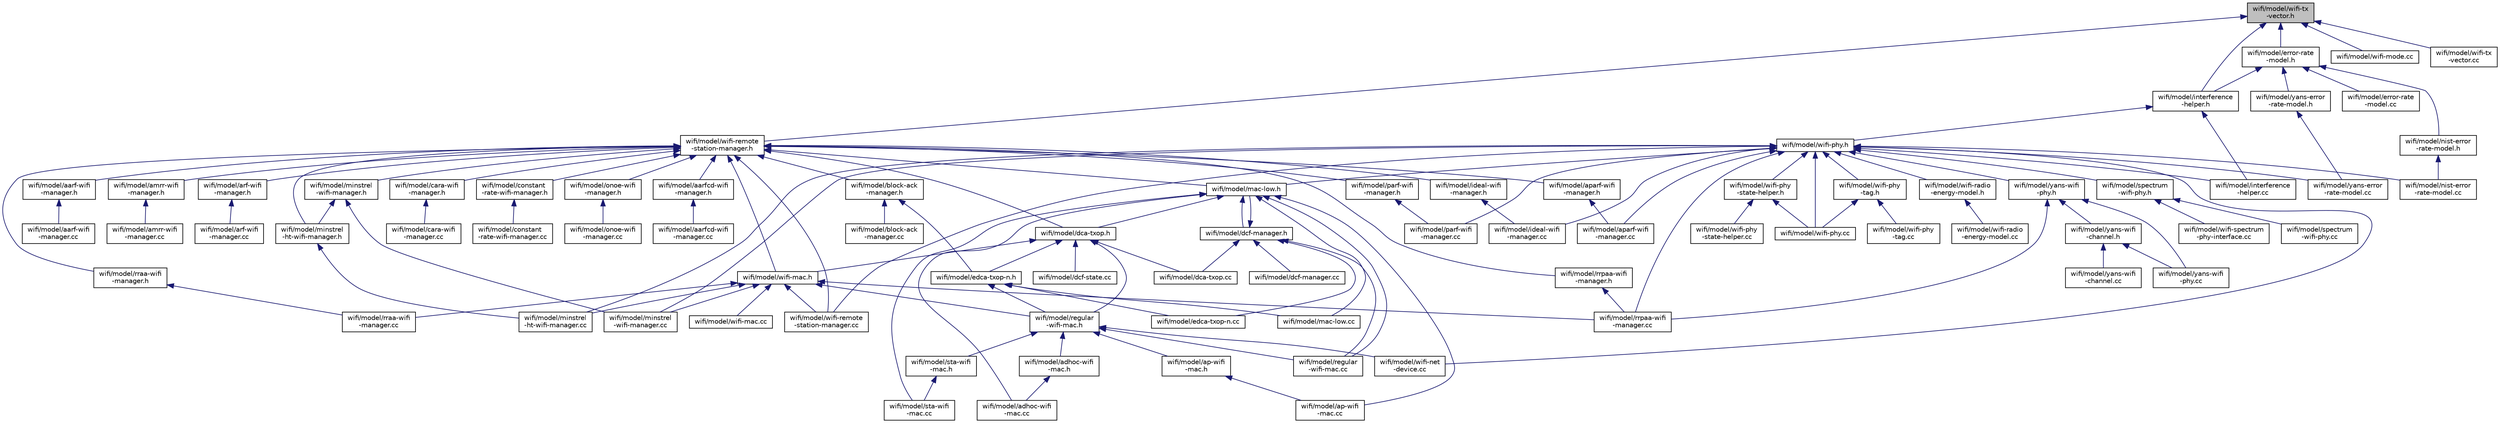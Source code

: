 digraph "wifi/model/wifi-tx-vector.h"
{
  edge [fontname="Helvetica",fontsize="10",labelfontname="Helvetica",labelfontsize="10"];
  node [fontname="Helvetica",fontsize="10",shape=record];
  Node1 [label="wifi/model/wifi-tx\l-vector.h",height=0.2,width=0.4,color="black", fillcolor="grey75", style="filled", fontcolor="black"];
  Node1 -> Node2 [dir="back",color="midnightblue",fontsize="10",style="solid"];
  Node2 [label="wifi/model/wifi-remote\l-station-manager.h",height=0.2,width=0.4,color="black", fillcolor="white", style="filled",URL="$de/db6/wifi-remote-station-manager_8h.html"];
  Node2 -> Node3 [dir="back",color="midnightblue",fontsize="10",style="solid"];
  Node3 [label="wifi/model/aarf-wifi\l-manager.h",height=0.2,width=0.4,color="black", fillcolor="white", style="filled",URL="$da/d33/aarf-wifi-manager_8h.html"];
  Node3 -> Node4 [dir="back",color="midnightblue",fontsize="10",style="solid"];
  Node4 [label="wifi/model/aarf-wifi\l-manager.cc",height=0.2,width=0.4,color="black", fillcolor="white", style="filled",URL="$dc/d91/aarf-wifi-manager_8cc.html"];
  Node2 -> Node5 [dir="back",color="midnightblue",fontsize="10",style="solid"];
  Node5 [label="wifi/model/aarfcd-wifi\l-manager.h",height=0.2,width=0.4,color="black", fillcolor="white", style="filled",URL="$de/dda/aarfcd-wifi-manager_8h.html"];
  Node5 -> Node6 [dir="back",color="midnightblue",fontsize="10",style="solid"];
  Node6 [label="wifi/model/aarfcd-wifi\l-manager.cc",height=0.2,width=0.4,color="black", fillcolor="white", style="filled",URL="$de/de1/aarfcd-wifi-manager_8cc.html"];
  Node2 -> Node7 [dir="back",color="midnightblue",fontsize="10",style="solid"];
  Node7 [label="wifi/model/wifi-mac.h",height=0.2,width=0.4,color="black", fillcolor="white", style="filled",URL="$df/db0/wifi-mac_8h.html"];
  Node7 -> Node8 [dir="back",color="midnightblue",fontsize="10",style="solid"];
  Node8 [label="wifi/model/regular\l-wifi-mac.h",height=0.2,width=0.4,color="black", fillcolor="white", style="filled",URL="$db/df5/regular-wifi-mac_8h.html"];
  Node8 -> Node9 [dir="back",color="midnightblue",fontsize="10",style="solid"];
  Node9 [label="wifi/model/adhoc-wifi\l-mac.h",height=0.2,width=0.4,color="black", fillcolor="white", style="filled",URL="$d9/daa/adhoc-wifi-mac_8h.html"];
  Node9 -> Node10 [dir="back",color="midnightblue",fontsize="10",style="solid"];
  Node10 [label="wifi/model/adhoc-wifi\l-mac.cc",height=0.2,width=0.4,color="black", fillcolor="white", style="filled",URL="$d5/d56/adhoc-wifi-mac_8cc.html"];
  Node8 -> Node11 [dir="back",color="midnightblue",fontsize="10",style="solid"];
  Node11 [label="wifi/model/ap-wifi\l-mac.h",height=0.2,width=0.4,color="black", fillcolor="white", style="filled",URL="$da/d51/ap-wifi-mac_8h.html"];
  Node11 -> Node12 [dir="back",color="midnightblue",fontsize="10",style="solid"];
  Node12 [label="wifi/model/ap-wifi\l-mac.cc",height=0.2,width=0.4,color="black", fillcolor="white", style="filled",URL="$da/d2b/ap-wifi-mac_8cc.html"];
  Node8 -> Node13 [dir="back",color="midnightblue",fontsize="10",style="solid"];
  Node13 [label="wifi/model/regular\l-wifi-mac.cc",height=0.2,width=0.4,color="black", fillcolor="white", style="filled",URL="$d7/d72/regular-wifi-mac_8cc.html"];
  Node8 -> Node14 [dir="back",color="midnightblue",fontsize="10",style="solid"];
  Node14 [label="wifi/model/sta-wifi\l-mac.h",height=0.2,width=0.4,color="black", fillcolor="white", style="filled",URL="$d0/d96/sta-wifi-mac_8h.html"];
  Node14 -> Node15 [dir="back",color="midnightblue",fontsize="10",style="solid"];
  Node15 [label="wifi/model/sta-wifi\l-mac.cc",height=0.2,width=0.4,color="black", fillcolor="white", style="filled",URL="$dd/d2f/sta-wifi-mac_8cc.html"];
  Node8 -> Node16 [dir="back",color="midnightblue",fontsize="10",style="solid"];
  Node16 [label="wifi/model/wifi-net\l-device.cc",height=0.2,width=0.4,color="black", fillcolor="white", style="filled",URL="$df/dcd/wifi-net-device_8cc.html"];
  Node7 -> Node17 [dir="back",color="midnightblue",fontsize="10",style="solid"];
  Node17 [label="wifi/model/minstrel\l-ht-wifi-manager.cc",height=0.2,width=0.4,color="black", fillcolor="white", style="filled",URL="$d2/da0/minstrel-ht-wifi-manager_8cc.html"];
  Node7 -> Node18 [dir="back",color="midnightblue",fontsize="10",style="solid"];
  Node18 [label="wifi/model/minstrel\l-wifi-manager.cc",height=0.2,width=0.4,color="black", fillcolor="white", style="filled",URL="$d1/d3d/minstrel-wifi-manager_8cc.html"];
  Node7 -> Node19 [dir="back",color="midnightblue",fontsize="10",style="solid"];
  Node19 [label="wifi/model/rraa-wifi\l-manager.cc",height=0.2,width=0.4,color="black", fillcolor="white", style="filled",URL="$d0/d7f/rraa-wifi-manager_8cc.html"];
  Node7 -> Node20 [dir="back",color="midnightblue",fontsize="10",style="solid"];
  Node20 [label="wifi/model/rrpaa-wifi\l-manager.cc",height=0.2,width=0.4,color="black", fillcolor="white", style="filled",URL="$d3/d23/rrpaa-wifi-manager_8cc.html"];
  Node7 -> Node21 [dir="back",color="midnightblue",fontsize="10",style="solid"];
  Node21 [label="wifi/model/wifi-mac.cc",height=0.2,width=0.4,color="black", fillcolor="white", style="filled",URL="$d7/d78/wifi-mac_8cc.html"];
  Node7 -> Node22 [dir="back",color="midnightblue",fontsize="10",style="solid"];
  Node22 [label="wifi/model/wifi-remote\l-station-manager.cc",height=0.2,width=0.4,color="black", fillcolor="white", style="filled",URL="$d4/d48/wifi-remote-station-manager_8cc.html"];
  Node2 -> Node23 [dir="back",color="midnightblue",fontsize="10",style="solid"];
  Node23 [label="wifi/model/mac-low.h",height=0.2,width=0.4,color="black", fillcolor="white", style="filled",URL="$db/d17/mac-low_8h.html"];
  Node23 -> Node24 [dir="back",color="midnightblue",fontsize="10",style="solid"];
  Node24 [label="wifi/model/dca-txop.h",height=0.2,width=0.4,color="black", fillcolor="white", style="filled",URL="$d3/d11/dca-txop_8h.html"];
  Node24 -> Node7 [dir="back",color="midnightblue",fontsize="10",style="solid"];
  Node24 -> Node8 [dir="back",color="midnightblue",fontsize="10",style="solid"];
  Node24 -> Node25 [dir="back",color="midnightblue",fontsize="10",style="solid"];
  Node25 [label="wifi/model/edca-txop-n.h",height=0.2,width=0.4,color="black", fillcolor="white", style="filled",URL="$d2/d00/edca-txop-n_8h.html"];
  Node25 -> Node8 [dir="back",color="midnightblue",fontsize="10",style="solid"];
  Node25 -> Node26 [dir="back",color="midnightblue",fontsize="10",style="solid"];
  Node26 [label="wifi/model/edca-txop-n.cc",height=0.2,width=0.4,color="black", fillcolor="white", style="filled",URL="$d4/d78/edca-txop-n_8cc.html"];
  Node25 -> Node27 [dir="back",color="midnightblue",fontsize="10",style="solid"];
  Node27 [label="wifi/model/mac-low.cc",height=0.2,width=0.4,color="black", fillcolor="white", style="filled",URL="$da/d35/mac-low_8cc.html"];
  Node24 -> Node28 [dir="back",color="midnightblue",fontsize="10",style="solid"];
  Node28 [label="wifi/model/dca-txop.cc",height=0.2,width=0.4,color="black", fillcolor="white", style="filled",URL="$d5/d9e/dca-txop_8cc.html"];
  Node24 -> Node29 [dir="back",color="midnightblue",fontsize="10",style="solid"];
  Node29 [label="wifi/model/dcf-state.cc",height=0.2,width=0.4,color="black", fillcolor="white", style="filled",URL="$de/d5d/dcf-state_8cc.html"];
  Node23 -> Node30 [dir="back",color="midnightblue",fontsize="10",style="solid"];
  Node30 [label="wifi/model/dcf-manager.h",height=0.2,width=0.4,color="black", fillcolor="white", style="filled",URL="$d5/d53/dcf-manager_8h.html"];
  Node30 -> Node23 [dir="back",color="midnightblue",fontsize="10",style="solid"];
  Node30 -> Node28 [dir="back",color="midnightblue",fontsize="10",style="solid"];
  Node30 -> Node31 [dir="back",color="midnightblue",fontsize="10",style="solid"];
  Node31 [label="wifi/model/dcf-manager.cc",height=0.2,width=0.4,color="black", fillcolor="white", style="filled",URL="$d7/d8c/dcf-manager_8cc.html"];
  Node30 -> Node26 [dir="back",color="midnightblue",fontsize="10",style="solid"];
  Node30 -> Node13 [dir="back",color="midnightblue",fontsize="10",style="solid"];
  Node23 -> Node10 [dir="back",color="midnightblue",fontsize="10",style="solid"];
  Node23 -> Node12 [dir="back",color="midnightblue",fontsize="10",style="solid"];
  Node23 -> Node27 [dir="back",color="midnightblue",fontsize="10",style="solid"];
  Node23 -> Node13 [dir="back",color="midnightblue",fontsize="10",style="solid"];
  Node23 -> Node15 [dir="back",color="midnightblue",fontsize="10",style="solid"];
  Node2 -> Node24 [dir="back",color="midnightblue",fontsize="10",style="solid"];
  Node2 -> Node32 [dir="back",color="midnightblue",fontsize="10",style="solid"];
  Node32 [label="wifi/model/block-ack\l-manager.h",height=0.2,width=0.4,color="black", fillcolor="white", style="filled",URL="$d6/dd5/block-ack-manager_8h.html"];
  Node32 -> Node25 [dir="back",color="midnightblue",fontsize="10",style="solid"];
  Node32 -> Node33 [dir="back",color="midnightblue",fontsize="10",style="solid"];
  Node33 [label="wifi/model/block-ack\l-manager.cc",height=0.2,width=0.4,color="black", fillcolor="white", style="filled",URL="$df/d3a/block-ack-manager_8cc.html"];
  Node2 -> Node34 [dir="back",color="midnightblue",fontsize="10",style="solid"];
  Node34 [label="wifi/model/amrr-wifi\l-manager.h",height=0.2,width=0.4,color="black", fillcolor="white", style="filled",URL="$d6/dac/amrr-wifi-manager_8h.html"];
  Node34 -> Node35 [dir="back",color="midnightblue",fontsize="10",style="solid"];
  Node35 [label="wifi/model/amrr-wifi\l-manager.cc",height=0.2,width=0.4,color="black", fillcolor="white", style="filled",URL="$d3/d91/amrr-wifi-manager_8cc.html"];
  Node2 -> Node36 [dir="back",color="midnightblue",fontsize="10",style="solid"];
  Node36 [label="wifi/model/aparf-wifi\l-manager.h",height=0.2,width=0.4,color="black", fillcolor="white", style="filled",URL="$d9/dd9/aparf-wifi-manager_8h.html"];
  Node36 -> Node37 [dir="back",color="midnightblue",fontsize="10",style="solid"];
  Node37 [label="wifi/model/aparf-wifi\l-manager.cc",height=0.2,width=0.4,color="black", fillcolor="white", style="filled",URL="$d9/dc4/aparf-wifi-manager_8cc.html"];
  Node2 -> Node38 [dir="back",color="midnightblue",fontsize="10",style="solid"];
  Node38 [label="wifi/model/arf-wifi\l-manager.h",height=0.2,width=0.4,color="black", fillcolor="white", style="filled",URL="$d5/d26/arf-wifi-manager_8h.html"];
  Node38 -> Node39 [dir="back",color="midnightblue",fontsize="10",style="solid"];
  Node39 [label="wifi/model/arf-wifi\l-manager.cc",height=0.2,width=0.4,color="black", fillcolor="white", style="filled",URL="$de/d4a/arf-wifi-manager_8cc.html"];
  Node2 -> Node40 [dir="back",color="midnightblue",fontsize="10",style="solid"];
  Node40 [label="wifi/model/cara-wifi\l-manager.h",height=0.2,width=0.4,color="black", fillcolor="white", style="filled",URL="$df/d55/cara-wifi-manager_8h.html"];
  Node40 -> Node41 [dir="back",color="midnightblue",fontsize="10",style="solid"];
  Node41 [label="wifi/model/cara-wifi\l-manager.cc",height=0.2,width=0.4,color="black", fillcolor="white", style="filled",URL="$db/d93/cara-wifi-manager_8cc.html"];
  Node2 -> Node42 [dir="back",color="midnightblue",fontsize="10",style="solid"];
  Node42 [label="wifi/model/constant\l-rate-wifi-manager.h",height=0.2,width=0.4,color="black", fillcolor="white", style="filled",URL="$d4/d4f/constant-rate-wifi-manager_8h.html"];
  Node42 -> Node43 [dir="back",color="midnightblue",fontsize="10",style="solid"];
  Node43 [label="wifi/model/constant\l-rate-wifi-manager.cc",height=0.2,width=0.4,color="black", fillcolor="white", style="filled",URL="$d8/db1/constant-rate-wifi-manager_8cc.html"];
  Node2 -> Node44 [dir="back",color="midnightblue",fontsize="10",style="solid"];
  Node44 [label="wifi/model/ideal-wifi\l-manager.h",height=0.2,width=0.4,color="black", fillcolor="white", style="filled",URL="$df/d6e/ideal-wifi-manager_8h.html"];
  Node44 -> Node45 [dir="back",color="midnightblue",fontsize="10",style="solid"];
  Node45 [label="wifi/model/ideal-wifi\l-manager.cc",height=0.2,width=0.4,color="black", fillcolor="white", style="filled",URL="$d8/d99/ideal-wifi-manager_8cc.html"];
  Node2 -> Node46 [dir="back",color="midnightblue",fontsize="10",style="solid"];
  Node46 [label="wifi/model/minstrel\l-ht-wifi-manager.h",height=0.2,width=0.4,color="black", fillcolor="white", style="filled",URL="$d0/da2/minstrel-ht-wifi-manager_8h.html"];
  Node46 -> Node17 [dir="back",color="midnightblue",fontsize="10",style="solid"];
  Node2 -> Node47 [dir="back",color="midnightblue",fontsize="10",style="solid"];
  Node47 [label="wifi/model/minstrel\l-wifi-manager.h",height=0.2,width=0.4,color="black", fillcolor="white", style="filled",URL="$db/d8e/minstrel-wifi-manager_8h.html"];
  Node47 -> Node46 [dir="back",color="midnightblue",fontsize="10",style="solid"];
  Node47 -> Node18 [dir="back",color="midnightblue",fontsize="10",style="solid"];
  Node2 -> Node48 [dir="back",color="midnightblue",fontsize="10",style="solid"];
  Node48 [label="wifi/model/onoe-wifi\l-manager.h",height=0.2,width=0.4,color="black", fillcolor="white", style="filled",URL="$da/d3b/onoe-wifi-manager_8h.html"];
  Node48 -> Node49 [dir="back",color="midnightblue",fontsize="10",style="solid"];
  Node49 [label="wifi/model/onoe-wifi\l-manager.cc",height=0.2,width=0.4,color="black", fillcolor="white", style="filled",URL="$d5/d07/onoe-wifi-manager_8cc.html"];
  Node2 -> Node50 [dir="back",color="midnightblue",fontsize="10",style="solid"];
  Node50 [label="wifi/model/parf-wifi\l-manager.h",height=0.2,width=0.4,color="black", fillcolor="white", style="filled",URL="$d2/d2e/parf-wifi-manager_8h.html"];
  Node50 -> Node51 [dir="back",color="midnightblue",fontsize="10",style="solid"];
  Node51 [label="wifi/model/parf-wifi\l-manager.cc",height=0.2,width=0.4,color="black", fillcolor="white", style="filled",URL="$d3/d45/parf-wifi-manager_8cc.html"];
  Node2 -> Node52 [dir="back",color="midnightblue",fontsize="10",style="solid"];
  Node52 [label="wifi/model/rraa-wifi\l-manager.h",height=0.2,width=0.4,color="black", fillcolor="white", style="filled",URL="$d9/dc2/rraa-wifi-manager_8h.html"];
  Node52 -> Node19 [dir="back",color="midnightblue",fontsize="10",style="solid"];
  Node2 -> Node53 [dir="back",color="midnightblue",fontsize="10",style="solid"];
  Node53 [label="wifi/model/rrpaa-wifi\l-manager.h",height=0.2,width=0.4,color="black", fillcolor="white", style="filled",URL="$da/de5/rrpaa-wifi-manager_8h.html"];
  Node53 -> Node20 [dir="back",color="midnightblue",fontsize="10",style="solid"];
  Node2 -> Node22 [dir="back",color="midnightblue",fontsize="10",style="solid"];
  Node1 -> Node54 [dir="back",color="midnightblue",fontsize="10",style="solid"];
  Node54 [label="wifi/model/interference\l-helper.h",height=0.2,width=0.4,color="black", fillcolor="white", style="filled",URL="$d7/d62/interference-helper_8h.html"];
  Node54 -> Node55 [dir="back",color="midnightblue",fontsize="10",style="solid"];
  Node55 [label="wifi/model/wifi-phy.h",height=0.2,width=0.4,color="black", fillcolor="white", style="filled",URL="$d5/d72/wifi-phy_8h.html"];
  Node55 -> Node23 [dir="back",color="midnightblue",fontsize="10",style="solid"];
  Node55 -> Node37 [dir="back",color="midnightblue",fontsize="10",style="solid"];
  Node55 -> Node45 [dir="back",color="midnightblue",fontsize="10",style="solid"];
  Node55 -> Node56 [dir="back",color="midnightblue",fontsize="10",style="solid"];
  Node56 [label="wifi/model/interference\l-helper.cc",height=0.2,width=0.4,color="black", fillcolor="white", style="filled",URL="$d7/df0/interference-helper_8cc.html"];
  Node55 -> Node17 [dir="back",color="midnightblue",fontsize="10",style="solid"];
  Node55 -> Node18 [dir="back",color="midnightblue",fontsize="10",style="solid"];
  Node55 -> Node57 [dir="back",color="midnightblue",fontsize="10",style="solid"];
  Node57 [label="wifi/model/nist-error\l-rate-model.cc",height=0.2,width=0.4,color="black", fillcolor="white", style="filled",URL="$dc/db2/nist-error-rate-model_8cc.html"];
  Node55 -> Node51 [dir="back",color="midnightblue",fontsize="10",style="solid"];
  Node55 -> Node58 [dir="back",color="midnightblue",fontsize="10",style="solid"];
  Node58 [label="wifi/model/yans-wifi\l-phy.h",height=0.2,width=0.4,color="black", fillcolor="white", style="filled",URL="$dd/d0f/yans-wifi-phy_8h.html"];
  Node58 -> Node20 [dir="back",color="midnightblue",fontsize="10",style="solid"];
  Node58 -> Node59 [dir="back",color="midnightblue",fontsize="10",style="solid"];
  Node59 [label="wifi/model/yans-wifi\l-channel.h",height=0.2,width=0.4,color="black", fillcolor="white", style="filled",URL="$d1/dd4/yans-wifi-channel_8h.html"];
  Node59 -> Node60 [dir="back",color="midnightblue",fontsize="10",style="solid"];
  Node60 [label="wifi/model/yans-wifi\l-channel.cc",height=0.2,width=0.4,color="black", fillcolor="white", style="filled",URL="$df/d11/yans-wifi-channel_8cc.html"];
  Node59 -> Node61 [dir="back",color="midnightblue",fontsize="10",style="solid"];
  Node61 [label="wifi/model/yans-wifi\l-phy.cc",height=0.2,width=0.4,color="black", fillcolor="white", style="filled",URL="$d5/df7/yans-wifi-phy_8cc.html"];
  Node58 -> Node61 [dir="back",color="midnightblue",fontsize="10",style="solid"];
  Node55 -> Node20 [dir="back",color="midnightblue",fontsize="10",style="solid"];
  Node55 -> Node62 [dir="back",color="midnightblue",fontsize="10",style="solid"];
  Node62 [label="wifi/model/spectrum\l-wifi-phy.h",height=0.2,width=0.4,color="black", fillcolor="white", style="filled",URL="$d7/d92/spectrum-wifi-phy_8h.html"];
  Node62 -> Node63 [dir="back",color="midnightblue",fontsize="10",style="solid"];
  Node63 [label="wifi/model/spectrum\l-wifi-phy.cc",height=0.2,width=0.4,color="black", fillcolor="white", style="filled",URL="$d2/db6/spectrum-wifi-phy_8cc.html"];
  Node62 -> Node64 [dir="back",color="midnightblue",fontsize="10",style="solid"];
  Node64 [label="wifi/model/wifi-spectrum\l-phy-interface.cc",height=0.2,width=0.4,color="black", fillcolor="white", style="filled",URL="$de/d25/wifi-spectrum-phy-interface_8cc.html"];
  Node55 -> Node16 [dir="back",color="midnightblue",fontsize="10",style="solid"];
  Node55 -> Node65 [dir="back",color="midnightblue",fontsize="10",style="solid"];
  Node65 [label="wifi/model/wifi-phy\l-state-helper.h",height=0.2,width=0.4,color="black", fillcolor="white", style="filled",URL="$d6/dec/wifi-phy-state-helper_8h.html"];
  Node65 -> Node66 [dir="back",color="midnightblue",fontsize="10",style="solid"];
  Node66 [label="wifi/model/wifi-phy\l-state-helper.cc",height=0.2,width=0.4,color="black", fillcolor="white", style="filled",URL="$dc/d7f/wifi-phy-state-helper_8cc.html"];
  Node65 -> Node67 [dir="back",color="midnightblue",fontsize="10",style="solid"];
  Node67 [label="wifi/model/wifi-phy.cc",height=0.2,width=0.4,color="black", fillcolor="white", style="filled",URL="$d0/d7d/wifi-phy_8cc.html"];
  Node55 -> Node68 [dir="back",color="midnightblue",fontsize="10",style="solid"];
  Node68 [label="wifi/model/wifi-phy\l-tag.h",height=0.2,width=0.4,color="black", fillcolor="white", style="filled",URL="$d3/d6b/wifi-phy-tag_8h.html"];
  Node68 -> Node69 [dir="back",color="midnightblue",fontsize="10",style="solid"];
  Node69 [label="wifi/model/wifi-phy\l-tag.cc",height=0.2,width=0.4,color="black", fillcolor="white", style="filled",URL="$db/d52/wifi-phy-tag_8cc.html"];
  Node68 -> Node67 [dir="back",color="midnightblue",fontsize="10",style="solid"];
  Node55 -> Node67 [dir="back",color="midnightblue",fontsize="10",style="solid"];
  Node55 -> Node70 [dir="back",color="midnightblue",fontsize="10",style="solid"];
  Node70 [label="wifi/model/wifi-radio\l-energy-model.h",height=0.2,width=0.4,color="black", fillcolor="white", style="filled",URL="$d2/d7f/wifi-radio-energy-model_8h.html"];
  Node70 -> Node71 [dir="back",color="midnightblue",fontsize="10",style="solid"];
  Node71 [label="wifi/model/wifi-radio\l-energy-model.cc",height=0.2,width=0.4,color="black", fillcolor="white", style="filled",URL="$de/d4d/wifi-radio-energy-model_8cc.html"];
  Node55 -> Node22 [dir="back",color="midnightblue",fontsize="10",style="solid"];
  Node55 -> Node72 [dir="back",color="midnightblue",fontsize="10",style="solid"];
  Node72 [label="wifi/model/yans-error\l-rate-model.cc",height=0.2,width=0.4,color="black", fillcolor="white", style="filled",URL="$d0/dec/yans-error-rate-model_8cc.html"];
  Node54 -> Node56 [dir="back",color="midnightblue",fontsize="10",style="solid"];
  Node1 -> Node73 [dir="back",color="midnightblue",fontsize="10",style="solid"];
  Node73 [label="wifi/model/error-rate\l-model.h",height=0.2,width=0.4,color="black", fillcolor="white", style="filled",URL="$df/de2/error-rate-model_8h.html"];
  Node73 -> Node54 [dir="back",color="midnightblue",fontsize="10",style="solid"];
  Node73 -> Node74 [dir="back",color="midnightblue",fontsize="10",style="solid"];
  Node74 [label="wifi/model/error-rate\l-model.cc",height=0.2,width=0.4,color="black", fillcolor="white", style="filled",URL="$d6/d62/error-rate-model_8cc.html"];
  Node73 -> Node75 [dir="back",color="midnightblue",fontsize="10",style="solid"];
  Node75 [label="wifi/model/nist-error\l-rate-model.h",height=0.2,width=0.4,color="black", fillcolor="white", style="filled",URL="$d1/dcd/nist-error-rate-model_8h.html"];
  Node75 -> Node57 [dir="back",color="midnightblue",fontsize="10",style="solid"];
  Node73 -> Node76 [dir="back",color="midnightblue",fontsize="10",style="solid"];
  Node76 [label="wifi/model/yans-error\l-rate-model.h",height=0.2,width=0.4,color="black", fillcolor="white", style="filled",URL="$d5/dc7/yans-error-rate-model_8h.html"];
  Node76 -> Node72 [dir="back",color="midnightblue",fontsize="10",style="solid"];
  Node1 -> Node77 [dir="back",color="midnightblue",fontsize="10",style="solid"];
  Node77 [label="wifi/model/wifi-mode.cc",height=0.2,width=0.4,color="black", fillcolor="white", style="filled",URL="$d7/df5/wifi-mode_8cc.html"];
  Node1 -> Node78 [dir="back",color="midnightblue",fontsize="10",style="solid"];
  Node78 [label="wifi/model/wifi-tx\l-vector.cc",height=0.2,width=0.4,color="black", fillcolor="white", style="filled",URL="$d4/dc2/wifi-tx-vector_8cc.html"];
}
